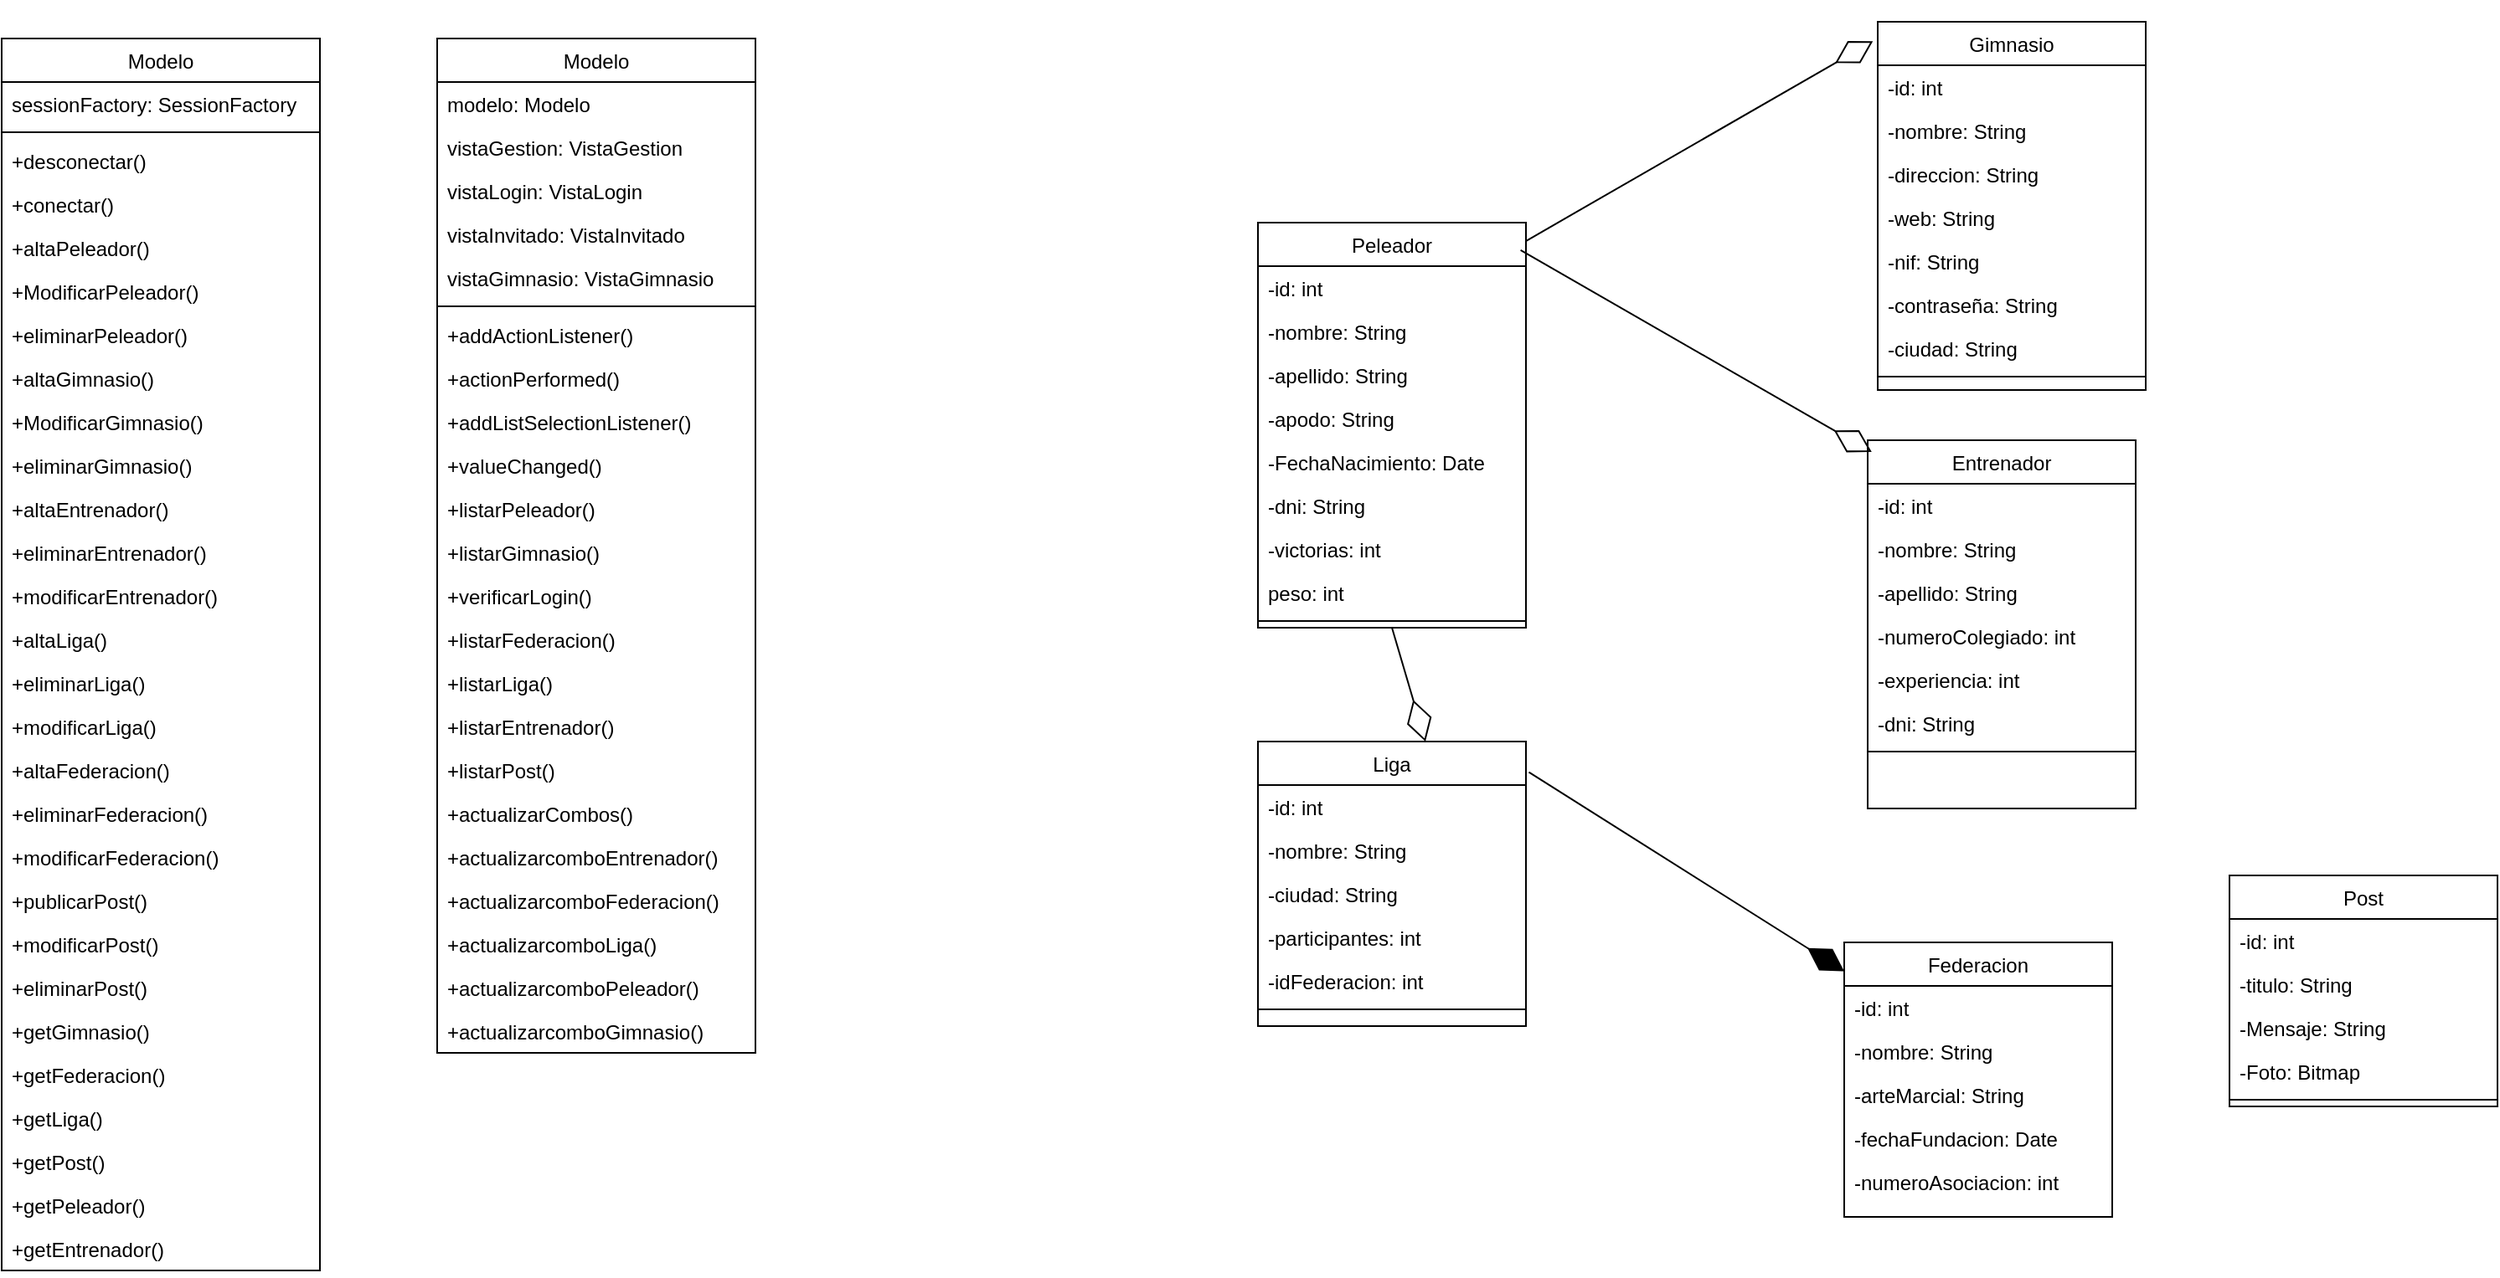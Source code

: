 <mxfile version="26.2.4">
  <diagram id="C5RBs43oDa-KdzZeNtuy" name="Page-1">
    <mxGraphModel dx="1785" dy="971" grid="1" gridSize="10" guides="1" tooltips="1" connect="1" arrows="1" fold="1" page="1" pageScale="2" pageWidth="827" pageHeight="1169" math="0" shadow="0">
      <root>
        <mxCell id="WIyWlLk6GJQsqaUBKTNV-0" />
        <mxCell id="WIyWlLk6GJQsqaUBKTNV-1" parent="WIyWlLk6GJQsqaUBKTNV-0" />
        <mxCell id="zkfFHV4jXpPFQw0GAbJ--6" value="Post" style="swimlane;fontStyle=0;align=center;verticalAlign=top;childLayout=stackLayout;horizontal=1;startSize=26;horizontalStack=0;resizeParent=1;resizeLast=0;collapsible=1;marginBottom=0;rounded=0;shadow=0;strokeWidth=1;" parent="WIyWlLk6GJQsqaUBKTNV-1" vertex="1">
          <mxGeometry x="1400" y="610" width="160" height="138" as="geometry">
            <mxRectangle x="130" y="380" width="160" height="26" as="alternateBounds" />
          </mxGeometry>
        </mxCell>
        <mxCell id="zkfFHV4jXpPFQw0GAbJ--7" value="-id: int" style="text;align=left;verticalAlign=top;spacingLeft=4;spacingRight=4;overflow=hidden;rotatable=0;points=[[0,0.5],[1,0.5]];portConstraint=eastwest;" parent="zkfFHV4jXpPFQw0GAbJ--6" vertex="1">
          <mxGeometry y="26" width="160" height="26" as="geometry" />
        </mxCell>
        <mxCell id="8wUYeWSHlHbsg32MGjNi-10" value="-titulo: String" style="text;align=left;verticalAlign=top;spacingLeft=4;spacingRight=4;overflow=hidden;rotatable=0;points=[[0,0.5],[1,0.5]];portConstraint=eastwest;rounded=0;shadow=0;html=0;" vertex="1" parent="zkfFHV4jXpPFQw0GAbJ--6">
          <mxGeometry y="52" width="160" height="26" as="geometry" />
        </mxCell>
        <mxCell id="zkfFHV4jXpPFQw0GAbJ--8" value="-Mensaje: String" style="text;align=left;verticalAlign=top;spacingLeft=4;spacingRight=4;overflow=hidden;rotatable=0;points=[[0,0.5],[1,0.5]];portConstraint=eastwest;rounded=0;shadow=0;html=0;" parent="zkfFHV4jXpPFQw0GAbJ--6" vertex="1">
          <mxGeometry y="78" width="160" height="26" as="geometry" />
        </mxCell>
        <mxCell id="8wUYeWSHlHbsg32MGjNi-11" value="-Foto: Bitmap" style="text;align=left;verticalAlign=top;spacingLeft=4;spacingRight=4;overflow=hidden;rotatable=0;points=[[0,0.5],[1,0.5]];portConstraint=eastwest;rounded=0;shadow=0;html=0;" vertex="1" parent="zkfFHV4jXpPFQw0GAbJ--6">
          <mxGeometry y="104" width="160" height="26" as="geometry" />
        </mxCell>
        <mxCell id="zkfFHV4jXpPFQw0GAbJ--9" value="" style="line;html=1;strokeWidth=1;align=left;verticalAlign=middle;spacingTop=-1;spacingLeft=3;spacingRight=3;rotatable=0;labelPosition=right;points=[];portConstraint=eastwest;" parent="zkfFHV4jXpPFQw0GAbJ--6" vertex="1">
          <mxGeometry y="130" width="160" height="8" as="geometry" />
        </mxCell>
        <mxCell id="zkfFHV4jXpPFQw0GAbJ--17" value="Gimnasio" style="swimlane;fontStyle=0;align=center;verticalAlign=top;childLayout=stackLayout;horizontal=1;startSize=26;horizontalStack=0;resizeParent=1;resizeLast=0;collapsible=1;marginBottom=0;rounded=0;shadow=0;strokeWidth=1;" parent="WIyWlLk6GJQsqaUBKTNV-1" vertex="1">
          <mxGeometry x="1190" y="100" width="160" height="220" as="geometry">
            <mxRectangle x="508" y="120" width="160" height="26" as="alternateBounds" />
          </mxGeometry>
        </mxCell>
        <mxCell id="8wUYeWSHlHbsg32MGjNi-20" value="-id: int" style="text;align=left;verticalAlign=top;spacingLeft=4;spacingRight=4;overflow=hidden;rotatable=0;points=[[0,0.5],[1,0.5]];portConstraint=eastwest;rounded=0;shadow=0;html=0;" vertex="1" parent="zkfFHV4jXpPFQw0GAbJ--17">
          <mxGeometry y="26" width="160" height="26" as="geometry" />
        </mxCell>
        <mxCell id="zkfFHV4jXpPFQw0GAbJ--18" value="-nombre: String" style="text;align=left;verticalAlign=top;spacingLeft=4;spacingRight=4;overflow=hidden;rotatable=0;points=[[0,0.5],[1,0.5]];portConstraint=eastwest;" parent="zkfFHV4jXpPFQw0GAbJ--17" vertex="1">
          <mxGeometry y="52" width="160" height="26" as="geometry" />
        </mxCell>
        <mxCell id="zkfFHV4jXpPFQw0GAbJ--19" value="-direccion: String" style="text;align=left;verticalAlign=top;spacingLeft=4;spacingRight=4;overflow=hidden;rotatable=0;points=[[0,0.5],[1,0.5]];portConstraint=eastwest;rounded=0;shadow=0;html=0;" parent="zkfFHV4jXpPFQw0GAbJ--17" vertex="1">
          <mxGeometry y="78" width="160" height="26" as="geometry" />
        </mxCell>
        <mxCell id="zkfFHV4jXpPFQw0GAbJ--20" value="-web: String" style="text;align=left;verticalAlign=top;spacingLeft=4;spacingRight=4;overflow=hidden;rotatable=0;points=[[0,0.5],[1,0.5]];portConstraint=eastwest;rounded=0;shadow=0;html=0;" parent="zkfFHV4jXpPFQw0GAbJ--17" vertex="1">
          <mxGeometry y="104" width="160" height="26" as="geometry" />
        </mxCell>
        <mxCell id="zkfFHV4jXpPFQw0GAbJ--21" value="-nif: String" style="text;align=left;verticalAlign=top;spacingLeft=4;spacingRight=4;overflow=hidden;rotatable=0;points=[[0,0.5],[1,0.5]];portConstraint=eastwest;rounded=0;shadow=0;html=0;" parent="zkfFHV4jXpPFQw0GAbJ--17" vertex="1">
          <mxGeometry y="130" width="160" height="26" as="geometry" />
        </mxCell>
        <mxCell id="zkfFHV4jXpPFQw0GAbJ--22" value="-contraseña: String" style="text;align=left;verticalAlign=top;spacingLeft=4;spacingRight=4;overflow=hidden;rotatable=0;points=[[0,0.5],[1,0.5]];portConstraint=eastwest;rounded=0;shadow=0;html=0;" parent="zkfFHV4jXpPFQw0GAbJ--17" vertex="1">
          <mxGeometry y="156" width="160" height="26" as="geometry" />
        </mxCell>
        <mxCell id="8wUYeWSHlHbsg32MGjNi-0" value="-ciudad: String" style="text;align=left;verticalAlign=top;spacingLeft=4;spacingRight=4;overflow=hidden;rotatable=0;points=[[0,0.5],[1,0.5]];portConstraint=eastwest;rounded=0;shadow=0;html=0;" vertex="1" parent="zkfFHV4jXpPFQw0GAbJ--17">
          <mxGeometry y="182" width="160" height="26" as="geometry" />
        </mxCell>
        <mxCell id="zkfFHV4jXpPFQw0GAbJ--23" value="" style="line;html=1;strokeWidth=1;align=left;verticalAlign=middle;spacingTop=-1;spacingLeft=3;spacingRight=3;rotatable=0;labelPosition=right;points=[];portConstraint=eastwest;" parent="zkfFHV4jXpPFQw0GAbJ--17" vertex="1">
          <mxGeometry y="208" width="160" height="8" as="geometry" />
        </mxCell>
        <mxCell id="8wUYeWSHlHbsg32MGjNi-1" value="Peleador" style="swimlane;fontStyle=0;align=center;verticalAlign=top;childLayout=stackLayout;horizontal=1;startSize=26;horizontalStack=0;resizeParent=1;resizeLast=0;collapsible=1;marginBottom=0;rounded=0;shadow=0;strokeWidth=1;" vertex="1" parent="WIyWlLk6GJQsqaUBKTNV-1">
          <mxGeometry x="820" y="220" width="160" height="242" as="geometry">
            <mxRectangle x="508" y="120" width="160" height="26" as="alternateBounds" />
          </mxGeometry>
        </mxCell>
        <mxCell id="8wUYeWSHlHbsg32MGjNi-21" value="-id: int" style="text;align=left;verticalAlign=top;spacingLeft=4;spacingRight=4;overflow=hidden;rotatable=0;points=[[0,0.5],[1,0.5]];portConstraint=eastwest;rounded=0;shadow=0;html=0;" vertex="1" parent="8wUYeWSHlHbsg32MGjNi-1">
          <mxGeometry y="26" width="160" height="26" as="geometry" />
        </mxCell>
        <mxCell id="8wUYeWSHlHbsg32MGjNi-2" value="-nombre: String" style="text;align=left;verticalAlign=top;spacingLeft=4;spacingRight=4;overflow=hidden;rotatable=0;points=[[0,0.5],[1,0.5]];portConstraint=eastwest;" vertex="1" parent="8wUYeWSHlHbsg32MGjNi-1">
          <mxGeometry y="52" width="160" height="26" as="geometry" />
        </mxCell>
        <mxCell id="8wUYeWSHlHbsg32MGjNi-3" value="-apellido: String" style="text;align=left;verticalAlign=top;spacingLeft=4;spacingRight=4;overflow=hidden;rotatable=0;points=[[0,0.5],[1,0.5]];portConstraint=eastwest;rounded=0;shadow=0;html=0;" vertex="1" parent="8wUYeWSHlHbsg32MGjNi-1">
          <mxGeometry y="78" width="160" height="26" as="geometry" />
        </mxCell>
        <mxCell id="8wUYeWSHlHbsg32MGjNi-4" value="-apodo: String" style="text;align=left;verticalAlign=top;spacingLeft=4;spacingRight=4;overflow=hidden;rotatable=0;points=[[0,0.5],[1,0.5]];portConstraint=eastwest;rounded=0;shadow=0;html=0;" vertex="1" parent="8wUYeWSHlHbsg32MGjNi-1">
          <mxGeometry y="104" width="160" height="26" as="geometry" />
        </mxCell>
        <mxCell id="8wUYeWSHlHbsg32MGjNi-5" value="-FechaNacimiento: Date" style="text;align=left;verticalAlign=top;spacingLeft=4;spacingRight=4;overflow=hidden;rotatable=0;points=[[0,0.5],[1,0.5]];portConstraint=eastwest;rounded=0;shadow=0;html=0;" vertex="1" parent="8wUYeWSHlHbsg32MGjNi-1">
          <mxGeometry y="130" width="160" height="26" as="geometry" />
        </mxCell>
        <mxCell id="8wUYeWSHlHbsg32MGjNi-6" value="-dni: String" style="text;align=left;verticalAlign=top;spacingLeft=4;spacingRight=4;overflow=hidden;rotatable=0;points=[[0,0.5],[1,0.5]];portConstraint=eastwest;rounded=0;shadow=0;html=0;" vertex="1" parent="8wUYeWSHlHbsg32MGjNi-1">
          <mxGeometry y="156" width="160" height="26" as="geometry" />
        </mxCell>
        <mxCell id="8wUYeWSHlHbsg32MGjNi-7" value="-victorias: int" style="text;align=left;verticalAlign=top;spacingLeft=4;spacingRight=4;overflow=hidden;rotatable=0;points=[[0,0.5],[1,0.5]];portConstraint=eastwest;rounded=0;shadow=0;html=0;" vertex="1" parent="8wUYeWSHlHbsg32MGjNi-1">
          <mxGeometry y="182" width="160" height="26" as="geometry" />
        </mxCell>
        <mxCell id="8wUYeWSHlHbsg32MGjNi-9" value="peso: int" style="text;align=left;verticalAlign=top;spacingLeft=4;spacingRight=4;overflow=hidden;rotatable=0;points=[[0,0.5],[1,0.5]];portConstraint=eastwest;rounded=0;shadow=0;html=0;" vertex="1" parent="8wUYeWSHlHbsg32MGjNi-1">
          <mxGeometry y="208" width="160" height="26" as="geometry" />
        </mxCell>
        <mxCell id="8wUYeWSHlHbsg32MGjNi-8" value="" style="line;html=1;strokeWidth=1;align=left;verticalAlign=middle;spacingTop=-1;spacingLeft=3;spacingRight=3;rotatable=0;labelPosition=right;points=[];portConstraint=eastwest;" vertex="1" parent="8wUYeWSHlHbsg32MGjNi-1">
          <mxGeometry y="234" width="160" height="8" as="geometry" />
        </mxCell>
        <mxCell id="8wUYeWSHlHbsg32MGjNi-12" value="Entrenador" style="swimlane;fontStyle=0;align=center;verticalAlign=top;childLayout=stackLayout;horizontal=1;startSize=26;horizontalStack=0;resizeParent=1;resizeLast=0;collapsible=1;marginBottom=0;rounded=0;shadow=0;strokeWidth=1;" vertex="1" parent="WIyWlLk6GJQsqaUBKTNV-1">
          <mxGeometry x="1184" y="350" width="160" height="220" as="geometry">
            <mxRectangle x="508" y="120" width="160" height="26" as="alternateBounds" />
          </mxGeometry>
        </mxCell>
        <mxCell id="8wUYeWSHlHbsg32MGjNi-18" value="-id: int" style="text;align=left;verticalAlign=top;spacingLeft=4;spacingRight=4;overflow=hidden;rotatable=0;points=[[0,0.5],[1,0.5]];portConstraint=eastwest;rounded=0;shadow=0;html=0;" vertex="1" parent="8wUYeWSHlHbsg32MGjNi-12">
          <mxGeometry y="26" width="160" height="26" as="geometry" />
        </mxCell>
        <mxCell id="8wUYeWSHlHbsg32MGjNi-13" value="-nombre: String" style="text;align=left;verticalAlign=top;spacingLeft=4;spacingRight=4;overflow=hidden;rotatable=0;points=[[0,0.5],[1,0.5]];portConstraint=eastwest;" vertex="1" parent="8wUYeWSHlHbsg32MGjNi-12">
          <mxGeometry y="52" width="160" height="26" as="geometry" />
        </mxCell>
        <mxCell id="8wUYeWSHlHbsg32MGjNi-14" value="-apellido: String" style="text;align=left;verticalAlign=top;spacingLeft=4;spacingRight=4;overflow=hidden;rotatable=0;points=[[0,0.5],[1,0.5]];portConstraint=eastwest;rounded=0;shadow=0;html=0;" vertex="1" parent="8wUYeWSHlHbsg32MGjNi-12">
          <mxGeometry y="78" width="160" height="26" as="geometry" />
        </mxCell>
        <mxCell id="8wUYeWSHlHbsg32MGjNi-15" value="-numeroColegiado: int" style="text;align=left;verticalAlign=top;spacingLeft=4;spacingRight=4;overflow=hidden;rotatable=0;points=[[0,0.5],[1,0.5]];portConstraint=eastwest;rounded=0;shadow=0;html=0;" vertex="1" parent="8wUYeWSHlHbsg32MGjNi-12">
          <mxGeometry y="104" width="160" height="26" as="geometry" />
        </mxCell>
        <mxCell id="8wUYeWSHlHbsg32MGjNi-16" value="-experiencia: int" style="text;align=left;verticalAlign=top;spacingLeft=4;spacingRight=4;overflow=hidden;rotatable=0;points=[[0,0.5],[1,0.5]];portConstraint=eastwest;rounded=0;shadow=0;html=0;" vertex="1" parent="8wUYeWSHlHbsg32MGjNi-12">
          <mxGeometry y="130" width="160" height="26" as="geometry" />
        </mxCell>
        <mxCell id="8wUYeWSHlHbsg32MGjNi-17" value="-dni: String" style="text;align=left;verticalAlign=top;spacingLeft=4;spacingRight=4;overflow=hidden;rotatable=0;points=[[0,0.5],[1,0.5]];portConstraint=eastwest;rounded=0;shadow=0;html=0;" vertex="1" parent="8wUYeWSHlHbsg32MGjNi-12">
          <mxGeometry y="156" width="160" height="26" as="geometry" />
        </mxCell>
        <mxCell id="8wUYeWSHlHbsg32MGjNi-19" value="" style="line;html=1;strokeWidth=1;align=left;verticalAlign=middle;spacingTop=-1;spacingLeft=3;spacingRight=3;rotatable=0;labelPosition=right;points=[];portConstraint=eastwest;" vertex="1" parent="8wUYeWSHlHbsg32MGjNi-12">
          <mxGeometry y="182" width="160" height="8" as="geometry" />
        </mxCell>
        <mxCell id="8wUYeWSHlHbsg32MGjNi-22" value="Liga" style="swimlane;fontStyle=0;align=center;verticalAlign=top;childLayout=stackLayout;horizontal=1;startSize=26;horizontalStack=0;resizeParent=1;resizeLast=0;collapsible=1;marginBottom=0;rounded=0;shadow=0;strokeWidth=1;" vertex="1" parent="WIyWlLk6GJQsqaUBKTNV-1">
          <mxGeometry x="820" y="530" width="160" height="170" as="geometry">
            <mxRectangle x="130" y="380" width="160" height="26" as="alternateBounds" />
          </mxGeometry>
        </mxCell>
        <mxCell id="8wUYeWSHlHbsg32MGjNi-23" value="-id: int" style="text;align=left;verticalAlign=top;spacingLeft=4;spacingRight=4;overflow=hidden;rotatable=0;points=[[0,0.5],[1,0.5]];portConstraint=eastwest;" vertex="1" parent="8wUYeWSHlHbsg32MGjNi-22">
          <mxGeometry y="26" width="160" height="26" as="geometry" />
        </mxCell>
        <mxCell id="8wUYeWSHlHbsg32MGjNi-24" value="-nombre: String" style="text;align=left;verticalAlign=top;spacingLeft=4;spacingRight=4;overflow=hidden;rotatable=0;points=[[0,0.5],[1,0.5]];portConstraint=eastwest;rounded=0;shadow=0;html=0;" vertex="1" parent="8wUYeWSHlHbsg32MGjNi-22">
          <mxGeometry y="52" width="160" height="26" as="geometry" />
        </mxCell>
        <mxCell id="8wUYeWSHlHbsg32MGjNi-25" value="-ciudad: String" style="text;align=left;verticalAlign=top;spacingLeft=4;spacingRight=4;overflow=hidden;rotatable=0;points=[[0,0.5],[1,0.5]];portConstraint=eastwest;rounded=0;shadow=0;html=0;" vertex="1" parent="8wUYeWSHlHbsg32MGjNi-22">
          <mxGeometry y="78" width="160" height="26" as="geometry" />
        </mxCell>
        <mxCell id="8wUYeWSHlHbsg32MGjNi-26" value="-participantes: int" style="text;align=left;verticalAlign=top;spacingLeft=4;spacingRight=4;overflow=hidden;rotatable=0;points=[[0,0.5],[1,0.5]];portConstraint=eastwest;rounded=0;shadow=0;html=0;" vertex="1" parent="8wUYeWSHlHbsg32MGjNi-22">
          <mxGeometry y="104" width="160" height="26" as="geometry" />
        </mxCell>
        <mxCell id="8wUYeWSHlHbsg32MGjNi-36" value="-idFederacion: int" style="text;align=left;verticalAlign=top;spacingLeft=4;spacingRight=4;overflow=hidden;rotatable=0;points=[[0,0.5],[1,0.5]];portConstraint=eastwest;" vertex="1" parent="8wUYeWSHlHbsg32MGjNi-22">
          <mxGeometry y="130" width="160" height="26" as="geometry" />
        </mxCell>
        <mxCell id="8wUYeWSHlHbsg32MGjNi-27" value="" style="line;html=1;strokeWidth=1;align=left;verticalAlign=middle;spacingTop=-1;spacingLeft=3;spacingRight=3;rotatable=0;labelPosition=right;points=[];portConstraint=eastwest;" vertex="1" parent="8wUYeWSHlHbsg32MGjNi-22">
          <mxGeometry y="156" width="160" height="8" as="geometry" />
        </mxCell>
        <mxCell id="8wUYeWSHlHbsg32MGjNi-28" value="Federacion" style="swimlane;fontStyle=0;align=center;verticalAlign=top;childLayout=stackLayout;horizontal=1;startSize=26;horizontalStack=0;resizeParent=1;resizeLast=0;collapsible=1;marginBottom=0;rounded=0;shadow=0;strokeWidth=1;" vertex="1" parent="WIyWlLk6GJQsqaUBKTNV-1">
          <mxGeometry x="1170" y="650" width="160" height="164" as="geometry">
            <mxRectangle x="130" y="380" width="160" height="26" as="alternateBounds" />
          </mxGeometry>
        </mxCell>
        <mxCell id="8wUYeWSHlHbsg32MGjNi-29" value="-id: int" style="text;align=left;verticalAlign=top;spacingLeft=4;spacingRight=4;overflow=hidden;rotatable=0;points=[[0,0.5],[1,0.5]];portConstraint=eastwest;" vertex="1" parent="8wUYeWSHlHbsg32MGjNi-28">
          <mxGeometry y="26" width="160" height="26" as="geometry" />
        </mxCell>
        <mxCell id="8wUYeWSHlHbsg32MGjNi-30" value="-nombre: String" style="text;align=left;verticalAlign=top;spacingLeft=4;spacingRight=4;overflow=hidden;rotatable=0;points=[[0,0.5],[1,0.5]];portConstraint=eastwest;rounded=0;shadow=0;html=0;" vertex="1" parent="8wUYeWSHlHbsg32MGjNi-28">
          <mxGeometry y="52" width="160" height="26" as="geometry" />
        </mxCell>
        <mxCell id="8wUYeWSHlHbsg32MGjNi-31" value="-arteMarcial: String" style="text;align=left;verticalAlign=top;spacingLeft=4;spacingRight=4;overflow=hidden;rotatable=0;points=[[0,0.5],[1,0.5]];portConstraint=eastwest;rounded=0;shadow=0;html=0;" vertex="1" parent="8wUYeWSHlHbsg32MGjNi-28">
          <mxGeometry y="78" width="160" height="26" as="geometry" />
        </mxCell>
        <mxCell id="8wUYeWSHlHbsg32MGjNi-32" value="-fechaFundacion: Date" style="text;align=left;verticalAlign=top;spacingLeft=4;spacingRight=4;overflow=hidden;rotatable=0;points=[[0,0.5],[1,0.5]];portConstraint=eastwest;rounded=0;shadow=0;html=0;" vertex="1" parent="8wUYeWSHlHbsg32MGjNi-28">
          <mxGeometry y="104" width="160" height="26" as="geometry" />
        </mxCell>
        <mxCell id="8wUYeWSHlHbsg32MGjNi-34" value="-numeroAsociacion: int" style="text;align=left;verticalAlign=top;spacingLeft=4;spacingRight=4;overflow=hidden;rotatable=0;points=[[0,0.5],[1,0.5]];portConstraint=eastwest;rounded=0;shadow=0;html=0;" vertex="1" parent="8wUYeWSHlHbsg32MGjNi-28">
          <mxGeometry y="130" width="160" height="26" as="geometry" />
        </mxCell>
        <mxCell id="8wUYeWSHlHbsg32MGjNi-45" value="" style="endArrow=diamondThin;html=1;rounded=0;exitX=1.001;exitY=0.045;exitDx=0;exitDy=0;exitPerimeter=0;entryX=-0.018;entryY=0.053;entryDx=0;entryDy=0;entryPerimeter=0;endFill=0;strokeWidth=1;endSize=23;" edge="1" parent="WIyWlLk6GJQsqaUBKTNV-1" source="8wUYeWSHlHbsg32MGjNi-1" target="zkfFHV4jXpPFQw0GAbJ--17">
          <mxGeometry width="50" height="50" relative="1" as="geometry">
            <mxPoint x="1170" y="330" as="sourcePoint" />
            <mxPoint x="1220" y="280" as="targetPoint" />
          </mxGeometry>
        </mxCell>
        <mxCell id="8wUYeWSHlHbsg32MGjNi-46" value="" style="endArrow=diamondThin;html=1;rounded=0;exitX=0.98;exitY=0.068;exitDx=0;exitDy=0;exitPerimeter=0;endFill=0;strokeWidth=1;endSize=23;entryX=0.015;entryY=0.032;entryDx=0;entryDy=0;entryPerimeter=0;" edge="1" parent="WIyWlLk6GJQsqaUBKTNV-1" source="8wUYeWSHlHbsg32MGjNi-1" target="8wUYeWSHlHbsg32MGjNi-12">
          <mxGeometry width="50" height="50" relative="1" as="geometry">
            <mxPoint x="990" y="241" as="sourcePoint" />
            <mxPoint x="1197" y="122" as="targetPoint" />
          </mxGeometry>
        </mxCell>
        <mxCell id="8wUYeWSHlHbsg32MGjNi-47" value="" style="endArrow=diamondThin;html=1;rounded=0;exitX=0.5;exitY=1;exitDx=0;exitDy=0;endFill=0;strokeWidth=1;endSize=23;entryX=0.625;entryY=0;entryDx=0;entryDy=0;entryPerimeter=0;" edge="1" parent="WIyWlLk6GJQsqaUBKTNV-1" source="8wUYeWSHlHbsg32MGjNi-1" target="8wUYeWSHlHbsg32MGjNi-22">
          <mxGeometry width="50" height="50" relative="1" as="geometry">
            <mxPoint x="987" y="246" as="sourcePoint" />
            <mxPoint x="1090" y="560" as="targetPoint" />
          </mxGeometry>
        </mxCell>
        <mxCell id="8wUYeWSHlHbsg32MGjNi-48" value="Modelo" style="swimlane;fontStyle=0;align=center;verticalAlign=top;childLayout=stackLayout;horizontal=1;startSize=26;horizontalStack=0;resizeParent=1;resizeLast=0;collapsible=1;marginBottom=0;rounded=0;shadow=0;strokeWidth=1;" vertex="1" parent="WIyWlLk6GJQsqaUBKTNV-1">
          <mxGeometry x="70" y="110" width="190" height="736" as="geometry">
            <mxRectangle x="508" y="120" width="160" height="26" as="alternateBounds" />
          </mxGeometry>
        </mxCell>
        <mxCell id="8wUYeWSHlHbsg32MGjNi-49" value="sessionFactory: SessionFactory" style="text;align=left;verticalAlign=top;spacingLeft=4;spacingRight=4;overflow=hidden;rotatable=0;points=[[0,0.5],[1,0.5]];portConstraint=eastwest;rounded=0;shadow=0;html=0;" vertex="1" parent="8wUYeWSHlHbsg32MGjNi-48">
          <mxGeometry y="26" width="190" height="26" as="geometry" />
        </mxCell>
        <mxCell id="8wUYeWSHlHbsg32MGjNi-59" value="" style="line;html=1;strokeWidth=1;align=left;verticalAlign=middle;spacingTop=-1;spacingLeft=3;spacingRight=3;rotatable=0;labelPosition=right;points=[];portConstraint=eastwest;" vertex="1" parent="8wUYeWSHlHbsg32MGjNi-48">
          <mxGeometry y="52" width="190" height="8" as="geometry" />
        </mxCell>
        <mxCell id="8wUYeWSHlHbsg32MGjNi-50" value="+desconectar()" style="text;align=left;verticalAlign=top;spacingLeft=4;spacingRight=4;overflow=hidden;rotatable=0;points=[[0,0.5],[1,0.5]];portConstraint=eastwest;" vertex="1" parent="8wUYeWSHlHbsg32MGjNi-48">
          <mxGeometry y="60" width="190" height="26" as="geometry" />
        </mxCell>
        <mxCell id="8wUYeWSHlHbsg32MGjNi-51" value="+conectar()" style="text;align=left;verticalAlign=top;spacingLeft=4;spacingRight=4;overflow=hidden;rotatable=0;points=[[0,0.5],[1,0.5]];portConstraint=eastwest;rounded=0;shadow=0;html=0;" vertex="1" parent="8wUYeWSHlHbsg32MGjNi-48">
          <mxGeometry y="86" width="190" height="26" as="geometry" />
        </mxCell>
        <mxCell id="8wUYeWSHlHbsg32MGjNi-52" value="+altaPeleador()" style="text;align=left;verticalAlign=top;spacingLeft=4;spacingRight=4;overflow=hidden;rotatable=0;points=[[0,0.5],[1,0.5]];portConstraint=eastwest;rounded=0;shadow=0;html=0;" vertex="1" parent="8wUYeWSHlHbsg32MGjNi-48">
          <mxGeometry y="112" width="190" height="26" as="geometry" />
        </mxCell>
        <mxCell id="8wUYeWSHlHbsg32MGjNi-53" value="+ModificarPeleador()" style="text;align=left;verticalAlign=top;spacingLeft=4;spacingRight=4;overflow=hidden;rotatable=0;points=[[0,0.5],[1,0.5]];portConstraint=eastwest;rounded=0;shadow=0;html=0;" vertex="1" parent="8wUYeWSHlHbsg32MGjNi-48">
          <mxGeometry y="138" width="190" height="26" as="geometry" />
        </mxCell>
        <mxCell id="8wUYeWSHlHbsg32MGjNi-54" value="+eliminarPeleador()" style="text;align=left;verticalAlign=top;spacingLeft=4;spacingRight=4;overflow=hidden;rotatable=0;points=[[0,0.5],[1,0.5]];portConstraint=eastwest;rounded=0;shadow=0;html=0;" vertex="1" parent="8wUYeWSHlHbsg32MGjNi-48">
          <mxGeometry y="164" width="190" height="26" as="geometry" />
        </mxCell>
        <mxCell id="8wUYeWSHlHbsg32MGjNi-60" value="+altaGimnasio()" style="text;align=left;verticalAlign=top;spacingLeft=4;spacingRight=4;overflow=hidden;rotatable=0;points=[[0,0.5],[1,0.5]];portConstraint=eastwest;rounded=0;shadow=0;html=0;" vertex="1" parent="8wUYeWSHlHbsg32MGjNi-48">
          <mxGeometry y="190" width="190" height="26" as="geometry" />
        </mxCell>
        <mxCell id="8wUYeWSHlHbsg32MGjNi-61" value="+ModificarGimnasio()" style="text;align=left;verticalAlign=top;spacingLeft=4;spacingRight=4;overflow=hidden;rotatable=0;points=[[0,0.5],[1,0.5]];portConstraint=eastwest;rounded=0;shadow=0;html=0;" vertex="1" parent="8wUYeWSHlHbsg32MGjNi-48">
          <mxGeometry y="216" width="190" height="26" as="geometry" />
        </mxCell>
        <mxCell id="8wUYeWSHlHbsg32MGjNi-62" value="+eliminarGimnasio()" style="text;align=left;verticalAlign=top;spacingLeft=4;spacingRight=4;overflow=hidden;rotatable=0;points=[[0,0.5],[1,0.5]];portConstraint=eastwest;rounded=0;shadow=0;html=0;" vertex="1" parent="8wUYeWSHlHbsg32MGjNi-48">
          <mxGeometry y="242" width="190" height="26" as="geometry" />
        </mxCell>
        <mxCell id="8wUYeWSHlHbsg32MGjNi-63" value="+altaEntrenador()" style="text;align=left;verticalAlign=top;spacingLeft=4;spacingRight=4;overflow=hidden;rotatable=0;points=[[0,0.5],[1,0.5]];portConstraint=eastwest;rounded=0;shadow=0;html=0;" vertex="1" parent="8wUYeWSHlHbsg32MGjNi-48">
          <mxGeometry y="268" width="190" height="26" as="geometry" />
        </mxCell>
        <mxCell id="8wUYeWSHlHbsg32MGjNi-65" value="+eliminarEntrenador()" style="text;align=left;verticalAlign=top;spacingLeft=4;spacingRight=4;overflow=hidden;rotatable=0;points=[[0,0.5],[1,0.5]];portConstraint=eastwest;rounded=0;shadow=0;html=0;" vertex="1" parent="8wUYeWSHlHbsg32MGjNi-48">
          <mxGeometry y="294" width="190" height="26" as="geometry" />
        </mxCell>
        <mxCell id="8wUYeWSHlHbsg32MGjNi-64" value="+modificarEntrenador()" style="text;align=left;verticalAlign=top;spacingLeft=4;spacingRight=4;overflow=hidden;rotatable=0;points=[[0,0.5],[1,0.5]];portConstraint=eastwest;rounded=0;shadow=0;html=0;" vertex="1" parent="8wUYeWSHlHbsg32MGjNi-48">
          <mxGeometry y="320" width="190" height="26" as="geometry" />
        </mxCell>
        <mxCell id="8wUYeWSHlHbsg32MGjNi-66" value="+altaLiga()" style="text;align=left;verticalAlign=top;spacingLeft=4;spacingRight=4;overflow=hidden;rotatable=0;points=[[0,0.5],[1,0.5]];portConstraint=eastwest;rounded=0;shadow=0;html=0;" vertex="1" parent="8wUYeWSHlHbsg32MGjNi-48">
          <mxGeometry y="346" width="190" height="26" as="geometry" />
        </mxCell>
        <mxCell id="8wUYeWSHlHbsg32MGjNi-68" value="+eliminarLiga()" style="text;align=left;verticalAlign=top;spacingLeft=4;spacingRight=4;overflow=hidden;rotatable=0;points=[[0,0.5],[1,0.5]];portConstraint=eastwest;rounded=0;shadow=0;html=0;" vertex="1" parent="8wUYeWSHlHbsg32MGjNi-48">
          <mxGeometry y="372" width="190" height="26" as="geometry" />
        </mxCell>
        <mxCell id="8wUYeWSHlHbsg32MGjNi-67" value="+modificarLiga()" style="text;align=left;verticalAlign=top;spacingLeft=4;spacingRight=4;overflow=hidden;rotatable=0;points=[[0,0.5],[1,0.5]];portConstraint=eastwest;rounded=0;shadow=0;html=0;" vertex="1" parent="8wUYeWSHlHbsg32MGjNi-48">
          <mxGeometry y="398" width="190" height="26" as="geometry" />
        </mxCell>
        <mxCell id="8wUYeWSHlHbsg32MGjNi-69" value="+altaFederacion()" style="text;align=left;verticalAlign=top;spacingLeft=4;spacingRight=4;overflow=hidden;rotatable=0;points=[[0,0.5],[1,0.5]];portConstraint=eastwest;rounded=0;shadow=0;html=0;" vertex="1" parent="8wUYeWSHlHbsg32MGjNi-48">
          <mxGeometry y="424" width="190" height="26" as="geometry" />
        </mxCell>
        <mxCell id="8wUYeWSHlHbsg32MGjNi-71" value="+eliminarFederacion()" style="text;align=left;verticalAlign=top;spacingLeft=4;spacingRight=4;overflow=hidden;rotatable=0;points=[[0,0.5],[1,0.5]];portConstraint=eastwest;rounded=0;shadow=0;html=0;" vertex="1" parent="8wUYeWSHlHbsg32MGjNi-48">
          <mxGeometry y="450" width="190" height="26" as="geometry" />
        </mxCell>
        <mxCell id="8wUYeWSHlHbsg32MGjNi-70" value="+modificarFederacion()" style="text;align=left;verticalAlign=top;spacingLeft=4;spacingRight=4;overflow=hidden;rotatable=0;points=[[0,0.5],[1,0.5]];portConstraint=eastwest;rounded=0;shadow=0;html=0;" vertex="1" parent="8wUYeWSHlHbsg32MGjNi-48">
          <mxGeometry y="476" width="190" height="26" as="geometry" />
        </mxCell>
        <mxCell id="8wUYeWSHlHbsg32MGjNi-72" value="+publicarPost()" style="text;align=left;verticalAlign=top;spacingLeft=4;spacingRight=4;overflow=hidden;rotatable=0;points=[[0,0.5],[1,0.5]];portConstraint=eastwest;rounded=0;shadow=0;html=0;" vertex="1" parent="8wUYeWSHlHbsg32MGjNi-48">
          <mxGeometry y="502" width="190" height="26" as="geometry" />
        </mxCell>
        <mxCell id="8wUYeWSHlHbsg32MGjNi-73" value="+modificarPost()" style="text;align=left;verticalAlign=top;spacingLeft=4;spacingRight=4;overflow=hidden;rotatable=0;points=[[0,0.5],[1,0.5]];portConstraint=eastwest;rounded=0;shadow=0;html=0;" vertex="1" parent="8wUYeWSHlHbsg32MGjNi-48">
          <mxGeometry y="528" width="190" height="26" as="geometry" />
        </mxCell>
        <mxCell id="8wUYeWSHlHbsg32MGjNi-74" value="+eliminarPost()" style="text;align=left;verticalAlign=top;spacingLeft=4;spacingRight=4;overflow=hidden;rotatable=0;points=[[0,0.5],[1,0.5]];portConstraint=eastwest;rounded=0;shadow=0;html=0;" vertex="1" parent="8wUYeWSHlHbsg32MGjNi-48">
          <mxGeometry y="554" width="190" height="26" as="geometry" />
        </mxCell>
        <mxCell id="8wUYeWSHlHbsg32MGjNi-75" value="+getGimnasio()" style="text;align=left;verticalAlign=top;spacingLeft=4;spacingRight=4;overflow=hidden;rotatable=0;points=[[0,0.5],[1,0.5]];portConstraint=eastwest;rounded=0;shadow=0;html=0;" vertex="1" parent="8wUYeWSHlHbsg32MGjNi-48">
          <mxGeometry y="580" width="190" height="26" as="geometry" />
        </mxCell>
        <mxCell id="8wUYeWSHlHbsg32MGjNi-80" value="+getFederacion()" style="text;align=left;verticalAlign=top;spacingLeft=4;spacingRight=4;overflow=hidden;rotatable=0;points=[[0,0.5],[1,0.5]];portConstraint=eastwest;rounded=0;shadow=0;html=0;" vertex="1" parent="8wUYeWSHlHbsg32MGjNi-48">
          <mxGeometry y="606" width="190" height="26" as="geometry" />
        </mxCell>
        <mxCell id="8wUYeWSHlHbsg32MGjNi-79" value="+getLiga()" style="text;align=left;verticalAlign=top;spacingLeft=4;spacingRight=4;overflow=hidden;rotatable=0;points=[[0,0.5],[1,0.5]];portConstraint=eastwest;rounded=0;shadow=0;html=0;" vertex="1" parent="8wUYeWSHlHbsg32MGjNi-48">
          <mxGeometry y="632" width="190" height="26" as="geometry" />
        </mxCell>
        <mxCell id="8wUYeWSHlHbsg32MGjNi-78" value="+getPost()" style="text;align=left;verticalAlign=top;spacingLeft=4;spacingRight=4;overflow=hidden;rotatable=0;points=[[0,0.5],[1,0.5]];portConstraint=eastwest;rounded=0;shadow=0;html=0;" vertex="1" parent="8wUYeWSHlHbsg32MGjNi-48">
          <mxGeometry y="658" width="190" height="26" as="geometry" />
        </mxCell>
        <mxCell id="8wUYeWSHlHbsg32MGjNi-77" value="+getPeleador()" style="text;align=left;verticalAlign=top;spacingLeft=4;spacingRight=4;overflow=hidden;rotatable=0;points=[[0,0.5],[1,0.5]];portConstraint=eastwest;rounded=0;shadow=0;html=0;" vertex="1" parent="8wUYeWSHlHbsg32MGjNi-48">
          <mxGeometry y="684" width="190" height="26" as="geometry" />
        </mxCell>
        <mxCell id="8wUYeWSHlHbsg32MGjNi-76" value="+getEntrenador()" style="text;align=left;verticalAlign=top;spacingLeft=4;spacingRight=4;overflow=hidden;rotatable=0;points=[[0,0.5],[1,0.5]];portConstraint=eastwest;rounded=0;shadow=0;html=0;" vertex="1" parent="8wUYeWSHlHbsg32MGjNi-48">
          <mxGeometry y="710" width="190" height="26" as="geometry" />
        </mxCell>
        <mxCell id="8wUYeWSHlHbsg32MGjNi-58" value="" style="endArrow=diamondThin;html=1;rounded=0;exitX=1.011;exitY=0.108;exitDx=0;exitDy=0;endFill=1;strokeWidth=1;endSize=23;entryX=0;entryY=0.105;entryDx=0;entryDy=0;exitPerimeter=0;entryPerimeter=0;" edge="1" parent="WIyWlLk6GJQsqaUBKTNV-1" source="8wUYeWSHlHbsg32MGjNi-22" target="8wUYeWSHlHbsg32MGjNi-28">
          <mxGeometry width="50" height="50" relative="1" as="geometry">
            <mxPoint x="910" y="472" as="sourcePoint" />
            <mxPoint x="930" y="540" as="targetPoint" />
          </mxGeometry>
        </mxCell>
        <mxCell id="8wUYeWSHlHbsg32MGjNi-81" value="Modelo" style="swimlane;fontStyle=0;align=center;verticalAlign=top;childLayout=stackLayout;horizontal=1;startSize=26;horizontalStack=0;resizeParent=1;resizeLast=0;collapsible=1;marginBottom=0;rounded=0;shadow=0;strokeWidth=1;" vertex="1" parent="WIyWlLk6GJQsqaUBKTNV-1">
          <mxGeometry x="330" y="110" width="190" height="606" as="geometry">
            <mxRectangle x="508" y="120" width="160" height="26" as="alternateBounds" />
          </mxGeometry>
        </mxCell>
        <mxCell id="8wUYeWSHlHbsg32MGjNi-82" value="modelo: Modelo" style="text;align=left;verticalAlign=top;spacingLeft=4;spacingRight=4;overflow=hidden;rotatable=0;points=[[0,0.5],[1,0.5]];portConstraint=eastwest;rounded=0;shadow=0;html=0;" vertex="1" parent="8wUYeWSHlHbsg32MGjNi-81">
          <mxGeometry y="26" width="190" height="26" as="geometry" />
        </mxCell>
        <mxCell id="8wUYeWSHlHbsg32MGjNi-110" value="vistaGestion: VistaGestion" style="text;align=left;verticalAlign=top;spacingLeft=4;spacingRight=4;overflow=hidden;rotatable=0;points=[[0,0.5],[1,0.5]];portConstraint=eastwest;rounded=0;shadow=0;html=0;" vertex="1" parent="8wUYeWSHlHbsg32MGjNi-81">
          <mxGeometry y="52" width="190" height="26" as="geometry" />
        </mxCell>
        <mxCell id="8wUYeWSHlHbsg32MGjNi-111" value="vistaLogin: VistaLogin" style="text;align=left;verticalAlign=top;spacingLeft=4;spacingRight=4;overflow=hidden;rotatable=0;points=[[0,0.5],[1,0.5]];portConstraint=eastwest;rounded=0;shadow=0;html=0;" vertex="1" parent="8wUYeWSHlHbsg32MGjNi-81">
          <mxGeometry y="78" width="190" height="26" as="geometry" />
        </mxCell>
        <mxCell id="8wUYeWSHlHbsg32MGjNi-115" value="vistaInvitado: VistaInvitado" style="text;align=left;verticalAlign=top;spacingLeft=4;spacingRight=4;overflow=hidden;rotatable=0;points=[[0,0.5],[1,0.5]];portConstraint=eastwest;rounded=0;shadow=0;html=0;" vertex="1" parent="8wUYeWSHlHbsg32MGjNi-81">
          <mxGeometry y="104" width="190" height="26" as="geometry" />
        </mxCell>
        <mxCell id="8wUYeWSHlHbsg32MGjNi-114" value="vistaGimnasio: VistaGimnasio" style="text;align=left;verticalAlign=top;spacingLeft=4;spacingRight=4;overflow=hidden;rotatable=0;points=[[0,0.5],[1,0.5]];portConstraint=eastwest;rounded=0;shadow=0;html=0;" vertex="1" parent="8wUYeWSHlHbsg32MGjNi-81">
          <mxGeometry y="130" width="190" height="26" as="geometry" />
        </mxCell>
        <mxCell id="8wUYeWSHlHbsg32MGjNi-83" value="" style="line;html=1;strokeWidth=1;align=left;verticalAlign=middle;spacingTop=-1;spacingLeft=3;spacingRight=3;rotatable=0;labelPosition=right;points=[];portConstraint=eastwest;" vertex="1" parent="8wUYeWSHlHbsg32MGjNi-81">
          <mxGeometry y="156" width="190" height="8" as="geometry" />
        </mxCell>
        <mxCell id="8wUYeWSHlHbsg32MGjNi-84" value="+addActionListener()" style="text;align=left;verticalAlign=top;spacingLeft=4;spacingRight=4;overflow=hidden;rotatable=0;points=[[0,0.5],[1,0.5]];portConstraint=eastwest;" vertex="1" parent="8wUYeWSHlHbsg32MGjNi-81">
          <mxGeometry y="164" width="190" height="26" as="geometry" />
        </mxCell>
        <mxCell id="8wUYeWSHlHbsg32MGjNi-85" value="+actionPerformed()" style="text;align=left;verticalAlign=top;spacingLeft=4;spacingRight=4;overflow=hidden;rotatable=0;points=[[0,0.5],[1,0.5]];portConstraint=eastwest;rounded=0;shadow=0;html=0;" vertex="1" parent="8wUYeWSHlHbsg32MGjNi-81">
          <mxGeometry y="190" width="190" height="26" as="geometry" />
        </mxCell>
        <mxCell id="8wUYeWSHlHbsg32MGjNi-86" value="+addListSelectionListener()" style="text;align=left;verticalAlign=top;spacingLeft=4;spacingRight=4;overflow=hidden;rotatable=0;points=[[0,0.5],[1,0.5]];portConstraint=eastwest;rounded=0;shadow=0;html=0;" vertex="1" parent="8wUYeWSHlHbsg32MGjNi-81">
          <mxGeometry y="216" width="190" height="26" as="geometry" />
        </mxCell>
        <mxCell id="8wUYeWSHlHbsg32MGjNi-87" value="+valueChanged()" style="text;align=left;verticalAlign=top;spacingLeft=4;spacingRight=4;overflow=hidden;rotatable=0;points=[[0,0.5],[1,0.5]];portConstraint=eastwest;rounded=0;shadow=0;html=0;" vertex="1" parent="8wUYeWSHlHbsg32MGjNi-81">
          <mxGeometry y="242" width="190" height="26" as="geometry" />
        </mxCell>
        <mxCell id="8wUYeWSHlHbsg32MGjNi-88" value="+listarPeleador()" style="text;align=left;verticalAlign=top;spacingLeft=4;spacingRight=4;overflow=hidden;rotatable=0;points=[[0,0.5],[1,0.5]];portConstraint=eastwest;rounded=0;shadow=0;html=0;" vertex="1" parent="8wUYeWSHlHbsg32MGjNi-81">
          <mxGeometry y="268" width="190" height="26" as="geometry" />
        </mxCell>
        <mxCell id="8wUYeWSHlHbsg32MGjNi-116" value="+listarGimnasio()" style="text;align=left;verticalAlign=top;spacingLeft=4;spacingRight=4;overflow=hidden;rotatable=0;points=[[0,0.5],[1,0.5]];portConstraint=eastwest;rounded=0;shadow=0;html=0;" vertex="1" parent="8wUYeWSHlHbsg32MGjNi-81">
          <mxGeometry y="294" width="190" height="26" as="geometry" />
        </mxCell>
        <mxCell id="8wUYeWSHlHbsg32MGjNi-121" value="+verificarLogin()" style="text;align=left;verticalAlign=top;spacingLeft=4;spacingRight=4;overflow=hidden;rotatable=0;points=[[0,0.5],[1,0.5]];portConstraint=eastwest;rounded=0;shadow=0;html=0;" vertex="1" parent="8wUYeWSHlHbsg32MGjNi-81">
          <mxGeometry y="320" width="190" height="26" as="geometry" />
        </mxCell>
        <mxCell id="8wUYeWSHlHbsg32MGjNi-120" value="+listarFederacion()" style="text;align=left;verticalAlign=top;spacingLeft=4;spacingRight=4;overflow=hidden;rotatable=0;points=[[0,0.5],[1,0.5]];portConstraint=eastwest;rounded=0;shadow=0;html=0;" vertex="1" parent="8wUYeWSHlHbsg32MGjNi-81">
          <mxGeometry y="346" width="190" height="26" as="geometry" />
        </mxCell>
        <mxCell id="8wUYeWSHlHbsg32MGjNi-119" value="+listarLiga()" style="text;align=left;verticalAlign=top;spacingLeft=4;spacingRight=4;overflow=hidden;rotatable=0;points=[[0,0.5],[1,0.5]];portConstraint=eastwest;rounded=0;shadow=0;html=0;" vertex="1" parent="8wUYeWSHlHbsg32MGjNi-81">
          <mxGeometry y="372" width="190" height="26" as="geometry" />
        </mxCell>
        <mxCell id="8wUYeWSHlHbsg32MGjNi-118" value="+listarEntrenador()" style="text;align=left;verticalAlign=top;spacingLeft=4;spacingRight=4;overflow=hidden;rotatable=0;points=[[0,0.5],[1,0.5]];portConstraint=eastwest;rounded=0;shadow=0;html=0;" vertex="1" parent="8wUYeWSHlHbsg32MGjNi-81">
          <mxGeometry y="398" width="190" height="26" as="geometry" />
        </mxCell>
        <mxCell id="8wUYeWSHlHbsg32MGjNi-117" value="+listarPost()" style="text;align=left;verticalAlign=top;spacingLeft=4;spacingRight=4;overflow=hidden;rotatable=0;points=[[0,0.5],[1,0.5]];portConstraint=eastwest;rounded=0;shadow=0;html=0;" vertex="1" parent="8wUYeWSHlHbsg32MGjNi-81">
          <mxGeometry y="424" width="190" height="26" as="geometry" />
        </mxCell>
        <mxCell id="8wUYeWSHlHbsg32MGjNi-122" value="+actualizarCombos()" style="text;align=left;verticalAlign=top;spacingLeft=4;spacingRight=4;overflow=hidden;rotatable=0;points=[[0,0.5],[1,0.5]];portConstraint=eastwest;rounded=0;shadow=0;html=0;" vertex="1" parent="8wUYeWSHlHbsg32MGjNi-81">
          <mxGeometry y="450" width="190" height="26" as="geometry" />
        </mxCell>
        <mxCell id="8wUYeWSHlHbsg32MGjNi-127" value="+actualizarcomboEntrenador()" style="text;align=left;verticalAlign=top;spacingLeft=4;spacingRight=4;overflow=hidden;rotatable=0;points=[[0,0.5],[1,0.5]];portConstraint=eastwest;rounded=0;shadow=0;html=0;" vertex="1" parent="8wUYeWSHlHbsg32MGjNi-81">
          <mxGeometry y="476" width="190" height="26" as="geometry" />
        </mxCell>
        <mxCell id="8wUYeWSHlHbsg32MGjNi-126" value="+actualizarcomboFederacion()" style="text;align=left;verticalAlign=top;spacingLeft=4;spacingRight=4;overflow=hidden;rotatable=0;points=[[0,0.5],[1,0.5]];portConstraint=eastwest;rounded=0;shadow=0;html=0;" vertex="1" parent="8wUYeWSHlHbsg32MGjNi-81">
          <mxGeometry y="502" width="190" height="26" as="geometry" />
        </mxCell>
        <mxCell id="8wUYeWSHlHbsg32MGjNi-125" value="+actualizarcomboLiga()" style="text;align=left;verticalAlign=top;spacingLeft=4;spacingRight=4;overflow=hidden;rotatable=0;points=[[0,0.5],[1,0.5]];portConstraint=eastwest;rounded=0;shadow=0;html=0;" vertex="1" parent="8wUYeWSHlHbsg32MGjNi-81">
          <mxGeometry y="528" width="190" height="26" as="geometry" />
        </mxCell>
        <mxCell id="8wUYeWSHlHbsg32MGjNi-124" value="+actualizarcomboPeleador()" style="text;align=left;verticalAlign=top;spacingLeft=4;spacingRight=4;overflow=hidden;rotatable=0;points=[[0,0.5],[1,0.5]];portConstraint=eastwest;rounded=0;shadow=0;html=0;" vertex="1" parent="8wUYeWSHlHbsg32MGjNi-81">
          <mxGeometry y="554" width="190" height="26" as="geometry" />
        </mxCell>
        <mxCell id="8wUYeWSHlHbsg32MGjNi-123" value="+actualizarcomboGimnasio()" style="text;align=left;verticalAlign=top;spacingLeft=4;spacingRight=4;overflow=hidden;rotatable=0;points=[[0,0.5],[1,0.5]];portConstraint=eastwest;rounded=0;shadow=0;html=0;" vertex="1" parent="8wUYeWSHlHbsg32MGjNi-81">
          <mxGeometry y="580" width="190" height="26" as="geometry" />
        </mxCell>
      </root>
    </mxGraphModel>
  </diagram>
</mxfile>
